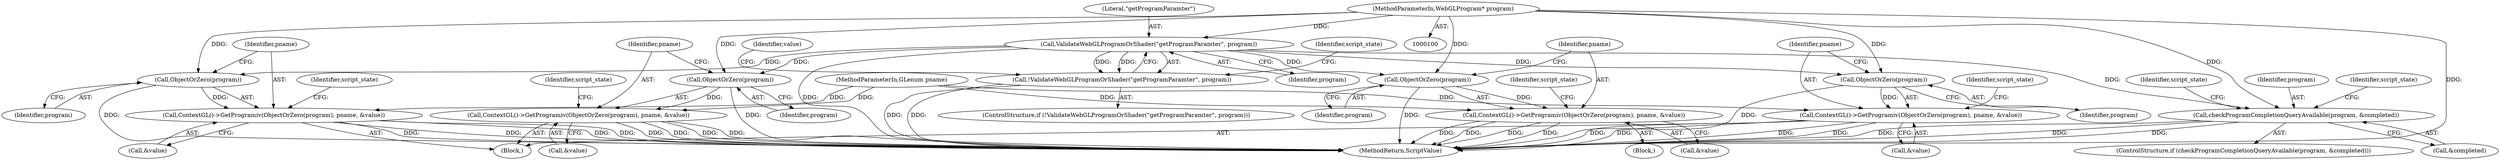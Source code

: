 digraph "0_Chrome_a4150b688a754d3d10d2ca385155b1c95d77d6ae_8@pointer" {
"1000107" [label="(Call,ValidateWebGLProgramOrShader(\"getProgramParamter\", program))"];
"1000102" [label="(MethodParameterIn,WebGLProgram* program)"];
"1000106" [label="(Call,!ValidateWebGLProgramOrShader(\"getProgramParamter\", program))"];
"1000128" [label="(Call,ObjectOrZero(program))"];
"1000127" [label="(Call,ContextGL()->GetProgramiv(ObjectOrZero(program), pname, &value))"];
"1000160" [label="(Call,checkProgramCompletionQueryAvailable(program, &completed))"];
"1000192" [label="(Call,ObjectOrZero(program))"];
"1000191" [label="(Call,ContextGL()->GetProgramiv(ObjectOrZero(program), pname, &value))"];
"1000214" [label="(Call,ObjectOrZero(program))"];
"1000213" [label="(Call,ContextGL()->GetProgramiv(ObjectOrZero(program), pname, &value))"];
"1000232" [label="(Call,ObjectOrZero(program))"];
"1000231" [label="(Call,ContextGL()->GetProgramiv(ObjectOrZero(program), pname, &value))"];
"1000160" [label="(Call,checkProgramCompletionQueryAvailable(program, &completed))"];
"1000217" [label="(Call,&value)"];
"1000135" [label="(Identifier,script_state)"];
"1000129" [label="(Identifier,program)"];
"1000128" [label="(Call,ObjectOrZero(program))"];
"1000103" [label="(MethodParameterIn,GLenum pname)"];
"1000116" [label="(Identifier,value)"];
"1000191" [label="(Call,ContextGL()->GetProgramiv(ObjectOrZero(program), pname, &value))"];
"1000161" [label="(Identifier,program)"];
"1000215" [label="(Identifier,program)"];
"1000127" [label="(Call,ContextGL()->GetProgramiv(ObjectOrZero(program), pname, &value))"];
"1000162" [label="(Call,&completed)"];
"1000213" [label="(Call,ContextGL()->GetProgramiv(ObjectOrZero(program), pname, &value))"];
"1000130" [label="(Identifier,pname)"];
"1000108" [label="(Literal,\"getProgramParamter\")"];
"1000232" [label="(Call,ObjectOrZero(program))"];
"1000194" [label="(Identifier,pname)"];
"1000199" [label="(Identifier,script_state)"];
"1000214" [label="(Call,ObjectOrZero(program))"];
"1000216" [label="(Identifier,pname)"];
"1000109" [label="(Identifier,program)"];
"1000107" [label="(Call,ValidateWebGLProgramOrShader(\"getProgramParamter\", program))"];
"1000192" [label="(Call,ObjectOrZero(program))"];
"1000167" [label="(Identifier,script_state)"];
"1000159" [label="(ControlStructure,if (checkProgramCompletionQueryAvailable(program, &completed)))"];
"1000131" [label="(Call,&value)"];
"1000239" [label="(Identifier,script_state)"];
"1000230" [label="(Block,)"];
"1000102" [label="(MethodParameterIn,WebGLProgram* program)"];
"1000195" [label="(Call,&value)"];
"1000113" [label="(Identifier,script_state)"];
"1000233" [label="(Identifier,program)"];
"1000105" [label="(ControlStructure,if (!ValidateWebGLProgramOrShader(\"getProgramParamter\", program)))"];
"1000193" [label="(Identifier,program)"];
"1000252" [label="(MethodReturn,ScriptValue)"];
"1000120" [label="(Block,)"];
"1000221" [label="(Identifier,script_state)"];
"1000235" [label="(Call,&value)"];
"1000106" [label="(Call,!ValidateWebGLProgramOrShader(\"getProgramParamter\", program))"];
"1000171" [label="(Identifier,script_state)"];
"1000231" [label="(Call,ContextGL()->GetProgramiv(ObjectOrZero(program), pname, &value))"];
"1000234" [label="(Identifier,pname)"];
"1000107" -> "1000106"  [label="AST: "];
"1000107" -> "1000109"  [label="CFG: "];
"1000108" -> "1000107"  [label="AST: "];
"1000109" -> "1000107"  [label="AST: "];
"1000106" -> "1000107"  [label="CFG: "];
"1000107" -> "1000252"  [label="DDG: "];
"1000107" -> "1000106"  [label="DDG: "];
"1000107" -> "1000106"  [label="DDG: "];
"1000102" -> "1000107"  [label="DDG: "];
"1000107" -> "1000128"  [label="DDG: "];
"1000107" -> "1000160"  [label="DDG: "];
"1000107" -> "1000192"  [label="DDG: "];
"1000107" -> "1000214"  [label="DDG: "];
"1000107" -> "1000232"  [label="DDG: "];
"1000102" -> "1000100"  [label="AST: "];
"1000102" -> "1000252"  [label="DDG: "];
"1000102" -> "1000128"  [label="DDG: "];
"1000102" -> "1000160"  [label="DDG: "];
"1000102" -> "1000192"  [label="DDG: "];
"1000102" -> "1000214"  [label="DDG: "];
"1000102" -> "1000232"  [label="DDG: "];
"1000106" -> "1000105"  [label="AST: "];
"1000113" -> "1000106"  [label="CFG: "];
"1000116" -> "1000106"  [label="CFG: "];
"1000106" -> "1000252"  [label="DDG: "];
"1000106" -> "1000252"  [label="DDG: "];
"1000128" -> "1000127"  [label="AST: "];
"1000128" -> "1000129"  [label="CFG: "];
"1000129" -> "1000128"  [label="AST: "];
"1000130" -> "1000128"  [label="CFG: "];
"1000128" -> "1000252"  [label="DDG: "];
"1000128" -> "1000127"  [label="DDG: "];
"1000127" -> "1000120"  [label="AST: "];
"1000127" -> "1000131"  [label="CFG: "];
"1000130" -> "1000127"  [label="AST: "];
"1000131" -> "1000127"  [label="AST: "];
"1000135" -> "1000127"  [label="CFG: "];
"1000127" -> "1000252"  [label="DDG: "];
"1000127" -> "1000252"  [label="DDG: "];
"1000127" -> "1000252"  [label="DDG: "];
"1000127" -> "1000252"  [label="DDG: "];
"1000103" -> "1000127"  [label="DDG: "];
"1000160" -> "1000159"  [label="AST: "];
"1000160" -> "1000162"  [label="CFG: "];
"1000161" -> "1000160"  [label="AST: "];
"1000162" -> "1000160"  [label="AST: "];
"1000167" -> "1000160"  [label="CFG: "];
"1000171" -> "1000160"  [label="CFG: "];
"1000160" -> "1000252"  [label="DDG: "];
"1000160" -> "1000252"  [label="DDG: "];
"1000160" -> "1000252"  [label="DDG: "];
"1000192" -> "1000191"  [label="AST: "];
"1000192" -> "1000193"  [label="CFG: "];
"1000193" -> "1000192"  [label="AST: "];
"1000194" -> "1000192"  [label="CFG: "];
"1000192" -> "1000252"  [label="DDG: "];
"1000192" -> "1000191"  [label="DDG: "];
"1000191" -> "1000120"  [label="AST: "];
"1000191" -> "1000195"  [label="CFG: "];
"1000194" -> "1000191"  [label="AST: "];
"1000195" -> "1000191"  [label="AST: "];
"1000199" -> "1000191"  [label="CFG: "];
"1000191" -> "1000252"  [label="DDG: "];
"1000191" -> "1000252"  [label="DDG: "];
"1000191" -> "1000252"  [label="DDG: "];
"1000191" -> "1000252"  [label="DDG: "];
"1000103" -> "1000191"  [label="DDG: "];
"1000214" -> "1000213"  [label="AST: "];
"1000214" -> "1000215"  [label="CFG: "];
"1000215" -> "1000214"  [label="AST: "];
"1000216" -> "1000214"  [label="CFG: "];
"1000214" -> "1000252"  [label="DDG: "];
"1000214" -> "1000213"  [label="DDG: "];
"1000213" -> "1000120"  [label="AST: "];
"1000213" -> "1000217"  [label="CFG: "];
"1000216" -> "1000213"  [label="AST: "];
"1000217" -> "1000213"  [label="AST: "];
"1000221" -> "1000213"  [label="CFG: "];
"1000213" -> "1000252"  [label="DDG: "];
"1000213" -> "1000252"  [label="DDG: "];
"1000213" -> "1000252"  [label="DDG: "];
"1000213" -> "1000252"  [label="DDG: "];
"1000103" -> "1000213"  [label="DDG: "];
"1000232" -> "1000231"  [label="AST: "];
"1000232" -> "1000233"  [label="CFG: "];
"1000233" -> "1000232"  [label="AST: "];
"1000234" -> "1000232"  [label="CFG: "];
"1000232" -> "1000252"  [label="DDG: "];
"1000232" -> "1000231"  [label="DDG: "];
"1000231" -> "1000230"  [label="AST: "];
"1000231" -> "1000235"  [label="CFG: "];
"1000234" -> "1000231"  [label="AST: "];
"1000235" -> "1000231"  [label="AST: "];
"1000239" -> "1000231"  [label="CFG: "];
"1000231" -> "1000252"  [label="DDG: "];
"1000231" -> "1000252"  [label="DDG: "];
"1000231" -> "1000252"  [label="DDG: "];
"1000231" -> "1000252"  [label="DDG: "];
"1000103" -> "1000231"  [label="DDG: "];
}

